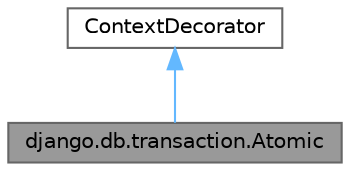 digraph "django.db.transaction.Atomic"
{
 // LATEX_PDF_SIZE
  bgcolor="transparent";
  edge [fontname=Helvetica,fontsize=10,labelfontname=Helvetica,labelfontsize=10];
  node [fontname=Helvetica,fontsize=10,shape=box,height=0.2,width=0.4];
  Node1 [id="Node000001",label="django.db.transaction.Atomic",height=0.2,width=0.4,color="gray40", fillcolor="grey60", style="filled", fontcolor="black",tooltip="Decorators / context managers #."];
  Node2 -> Node1 [id="edge2_Node000001_Node000002",dir="back",color="steelblue1",style="solid",tooltip=" "];
  Node2 [id="Node000002",label="ContextDecorator",height=0.2,width=0.4,color="gray40", fillcolor="white", style="filled",tooltip=" "];
}
